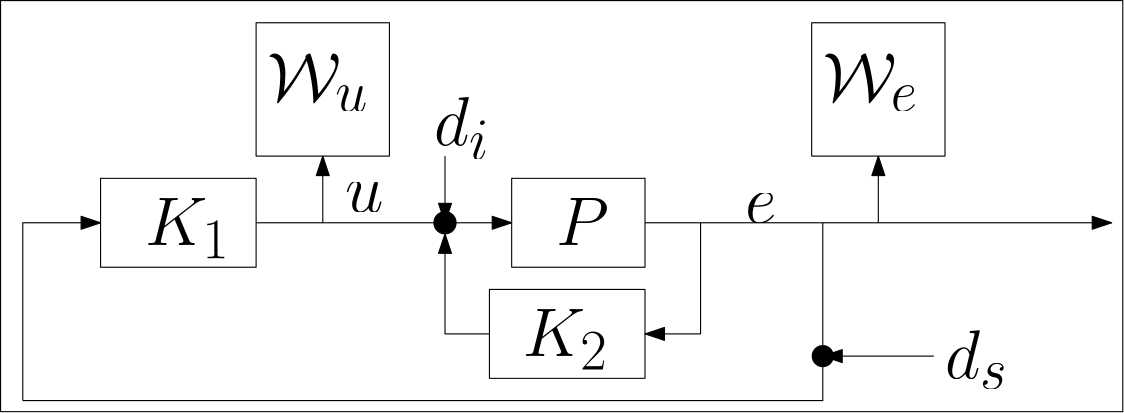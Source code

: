 <?xml version="1.0"?>
<!DOCTYPE ipe SYSTEM "ipe.dtd">
<ipe version="70212" creator="Ipe 7.2.14">
<info created="D:20200421212320" modified="D:20200421225258"/>
<ipestyle name="basic">
<symbol name="arrow/arc(spx)">
<path stroke="sym-stroke" fill="sym-stroke" pen="sym-pen">
0 0 m
-1 0.333 l
-1 -0.333 l
h
</path>
</symbol>
<symbol name="arrow/farc(spx)">
<path stroke="sym-stroke" fill="white" pen="sym-pen">
0 0 m
-1 0.333 l
-1 -0.333 l
h
</path>
</symbol>
<symbol name="arrow/ptarc(spx)">
<path stroke="sym-stroke" fill="sym-stroke" pen="sym-pen">
0 0 m
-1 0.333 l
-0.8 0 l
-1 -0.333 l
h
</path>
</symbol>
<symbol name="arrow/fptarc(spx)">
<path stroke="sym-stroke" fill="white" pen="sym-pen">
0 0 m
-1 0.333 l
-0.8 0 l
-1 -0.333 l
h
</path>
</symbol>
<symbol name="mark/circle(sx)" transformations="translations">
<path fill="sym-stroke">
0.6 0 0 0.6 0 0 e
0.4 0 0 0.4 0 0 e
</path>
</symbol>
<symbol name="mark/disk(sx)" transformations="translations">
<path fill="sym-stroke">
0.6 0 0 0.6 0 0 e
</path>
</symbol>
<symbol name="mark/fdisk(sfx)" transformations="translations">
<group>
<path fill="sym-fill">
0.5 0 0 0.5 0 0 e
</path>
<path fill="sym-stroke" fillrule="eofill">
0.6 0 0 0.6 0 0 e
0.4 0 0 0.4 0 0 e
</path>
</group>
</symbol>
<symbol name="mark/box(sx)" transformations="translations">
<path fill="sym-stroke" fillrule="eofill">
-0.6 -0.6 m
0.6 -0.6 l
0.6 0.6 l
-0.6 0.6 l
h
-0.4 -0.4 m
0.4 -0.4 l
0.4 0.4 l
-0.4 0.4 l
h
</path>
</symbol>
<symbol name="mark/square(sx)" transformations="translations">
<path fill="sym-stroke">
-0.6 -0.6 m
0.6 -0.6 l
0.6 0.6 l
-0.6 0.6 l
h
</path>
</symbol>
<symbol name="mark/fsquare(sfx)" transformations="translations">
<group>
<path fill="sym-fill">
-0.5 -0.5 m
0.5 -0.5 l
0.5 0.5 l
-0.5 0.5 l
h
</path>
<path fill="sym-stroke" fillrule="eofill">
-0.6 -0.6 m
0.6 -0.6 l
0.6 0.6 l
-0.6 0.6 l
h
-0.4 -0.4 m
0.4 -0.4 l
0.4 0.4 l
-0.4 0.4 l
h
</path>
</group>
</symbol>
<symbol name="mark/cross(sx)" transformations="translations">
<group>
<path fill="sym-stroke">
-0.43 -0.57 m
0.57 0.43 l
0.43 0.57 l
-0.57 -0.43 l
h
</path>
<path fill="sym-stroke">
-0.43 0.57 m
0.57 -0.43 l
0.43 -0.57 l
-0.57 0.43 l
h
</path>
</group>
</symbol>
<symbol name="arrow/fnormal(spx)">
<path stroke="sym-stroke" fill="white" pen="sym-pen">
0 0 m
-1 0.333 l
-1 -0.333 l
h
</path>
</symbol>
<symbol name="arrow/pointed(spx)">
<path stroke="sym-stroke" fill="sym-stroke" pen="sym-pen">
0 0 m
-1 0.333 l
-0.8 0 l
-1 -0.333 l
h
</path>
</symbol>
<symbol name="arrow/fpointed(spx)">
<path stroke="sym-stroke" fill="white" pen="sym-pen">
0 0 m
-1 0.333 l
-0.8 0 l
-1 -0.333 l
h
</path>
</symbol>
<symbol name="arrow/linear(spx)">
<path stroke="sym-stroke" pen="sym-pen">
-1 0.333 m
0 0 l
-1 -0.333 l
</path>
</symbol>
<symbol name="arrow/fdouble(spx)">
<path stroke="sym-stroke" fill="white" pen="sym-pen">
0 0 m
-1 0.333 l
-1 -0.333 l
h
-1 0 m
-2 0.333 l
-2 -0.333 l
h
</path>
</symbol>
<symbol name="arrow/double(spx)">
<path stroke="sym-stroke" fill="sym-stroke" pen="sym-pen">
0 0 m
-1 0.333 l
-1 -0.333 l
h
-1 0 m
-2 0.333 l
-2 -0.333 l
h
</path>
</symbol>
<pen name="heavier" value="0.8"/>
<pen name="fat" value="1.2"/>
<pen name="ultrafat" value="2"/>
<symbolsize name="large" value="5"/>
<symbolsize name="small" value="2"/>
<symbolsize name="tiny" value="1.1"/>
<arrowsize name="large" value="10"/>
<arrowsize name="small" value="5"/>
<arrowsize name="tiny" value="3"/>
<color name="red" value="1 0 0"/>
<color name="green" value="0 1 0"/>
<color name="blue" value="0 0 1"/>
<color name="yellow" value="1 1 0"/>
<color name="orange" value="1 0.647 0"/>
<color name="gold" value="1 0.843 0"/>
<color name="purple" value="0.627 0.125 0.941"/>
<color name="gray" value="0.745"/>
<color name="brown" value="0.647 0.165 0.165"/>
<color name="navy" value="0 0 0.502"/>
<color name="pink" value="1 0.753 0.796"/>
<color name="seagreen" value="0.18 0.545 0.341"/>
<color name="turquoise" value="0.251 0.878 0.816"/>
<color name="violet" value="0.933 0.51 0.933"/>
<color name="darkblue" value="0 0 0.545"/>
<color name="darkcyan" value="0 0.545 0.545"/>
<color name="darkgray" value="0.663"/>
<color name="darkgreen" value="0 0.392 0"/>
<color name="darkmagenta" value="0.545 0 0.545"/>
<color name="darkorange" value="1 0.549 0"/>
<color name="darkred" value="0.545 0 0"/>
<color name="lightblue" value="0.678 0.847 0.902"/>
<color name="lightcyan" value="0.878 1 1"/>
<color name="lightgray" value="0.827"/>
<color name="lightgreen" value="0.565 0.933 0.565"/>
<color name="lightyellow" value="1 1 0.878"/>
<dashstyle name="dashed" value="[4] 0"/>
<dashstyle name="dotted" value="[1 3] 0"/>
<dashstyle name="dash dotted" value="[4 2 1 2] 0"/>
<dashstyle name="dash dot dotted" value="[4 2 1 2 1 2] 0"/>
<textsize name="large" value="\large"/>
<textsize name="Large" value="\Large"/>
<textsize name="LARGE" value="\LARGE"/>
<textsize name="huge" value="\huge"/>
<textsize name="Huge" value="\Huge"/>
<textsize name="small" value="\small"/>
<textsize name="footnote" value="\footnotesize"/>
<textsize name="tiny" value="\tiny"/>
<textstyle name="center" begin="\begin{center}" end="\end{center}"/>
<textstyle name="itemize" begin="\begin{itemize}" end="\end{itemize}"/>
<textstyle name="item" begin="\begin{itemize}\item{}" end="\end{itemize}"/>
<gridsize name="4 pts" value="4"/>
<gridsize name="8 pts (~3 mm)" value="8"/>
<gridsize name="16 pts (~6 mm)" value="16"/>
<gridsize name="32 pts (~12 mm)" value="32"/>
<gridsize name="10 pts (~3.5 mm)" value="10"/>
<gridsize name="20 pts (~7 mm)" value="20"/>
<gridsize name="14 pts (~5 mm)" value="14"/>
<gridsize name="28 pts (~10 mm)" value="28"/>
<gridsize name="56 pts (~20 mm)" value="56"/>
<anglesize name="90 deg" value="90"/>
<anglesize name="60 deg" value="60"/>
<anglesize name="45 deg" value="45"/>
<anglesize name="30 deg" value="30"/>
<anglesize name="22.5 deg" value="22.5"/>
<opacity name="10%" value="0.1"/>
<opacity name="30%" value="0.3"/>
<opacity name="50%" value="0.5"/>
<opacity name="75%" value="0.75"/>
<tiling name="falling" angle="-60" step="4" width="1"/>
<tiling name="rising" angle="30" step="4" width="1"/>
</ipestyle>
<page>
<layer name="alpha"/>
<view layers="alpha" active="alpha"/>
<path layer="alpha" stroke="black">
344 528 m
344 560 l
296 560 l
296 528 l
h
</path>
<text matrix="1 0 0 1 0 -16" transformations="translations" pos="312 552" stroke="black" type="label" width="19.015" height="16.938" depth="0" valign="baseline" size="Huge" style="math">P</text>
<text matrix="1 0 0 1 -28 0" transformations="translations" pos="236 588" stroke="black" type="label" width="36.497" height="16.936" depth="3.72" valign="baseline" size="Huge" style="math">\mathcal{W}_u</text>
<path matrix="1 0 0 1 -28 0" stroke="black">
280 568 m
280 616 l
232 616 l
232 568 l
h
</path>
<path stroke="black">
204 528 m
204 560 l
148 560 l
148 528 l
h
</path>
<text transformations="translations" pos="164 536" stroke="black" type="label" width="30.623" height="16.939" depth="4.78" valign="baseline" size="Huge" style="math">K_1</text>
<path stroke="black" arrow="normal/normal">
204 544 m
296 544 l
</path>
<path stroke="black" arrow="normal/normal">
344 544 m
512 544 l
</path>
<path stroke="black" arrow="normal/normal">
428 544 m
428 568 l
</path>
<path matrix="1 0 0 1 -28 0" stroke="black" arrow="normal/normal">
256 544 m
256 568 l
</path>
<path stroke="black">
408 544 m
408 480 l
120 480 l
</path>
<path stroke="black" arrow="normal/normal">
120 480 m
120 544 l
148 544 l
</path>
<text matrix="1 0 0 1 172 0" transformations="translations" pos="236 588" stroke="black" type="label" width="34.359" height="16.936" depth="3.72" valign="baseline" size="Huge" style="math">\mathcal{W}_e</text>
<path matrix="1 0 0 1 172 0" stroke="black">
280 568 m
280 616 l
232 616 l
232 568 l
h
</path>
<text matrix="1 0 0 1 -28 0" transformations="translations" pos="264 548" stroke="black" type="label" width="13.813" height="10.672" depth="0" valign="baseline" size="Huge" style="math">u</text>
<text matrix="1 0 0 1 -12 -8" transformations="translations" pos="392 552" stroke="black" type="label" width="11.249" height="10.672" depth="0" valign="baseline" size="Huge" style="math">e</text>
<path stroke="black">
112 624 m
112 476 l
516 476 l
516 624 l
h
</path>
<path stroke="black" arrow="normal/normal">
448 496 m
408 496 l
</path>
<path stroke="black" arrow="normal/normal">
272 568 m
272 544 l
</path>
<text transformations="translations" pos="268 572" stroke="black" type="label" width="20.012" height="17.212" depth="5.01" valign="baseline" size="Huge" style="math">d_i</text>
<text transformations="translations" pos="452 488" stroke="black" type="label" width="22.64" height="17.211" depth="3.72" valign="baseline" size="Huge" style="math">d_s</text>
<path stroke="black">
4 0 0 4 272 544 e
</path>
<path fill="black">
4 0 0 4 272 544 e
</path>
<path matrix="1 0 0 1 136 -48" fill="black">
4 0 0 4 272 544 e
</path>
<path matrix="1 0 0 1 140 -40" stroke="black">
204 528 m
204 560 l
148 560 l
148 528 l
h
</path>
<text matrix="1 0 0 1 136 -40" transformations="translations" pos="164 536" stroke="black" type="label" width="30.623" height="16.939" depth="4.78" valign="baseline" size="Huge" style="math">K_2</text>
<path stroke="black" arrow="normal/normal">
364 544 m
364 504 l
344 504 l
</path>
<path stroke="black" arrow="normal/normal">
288 504 m
272 504 l
272 540 l
</path>
</page>
</ipe>
